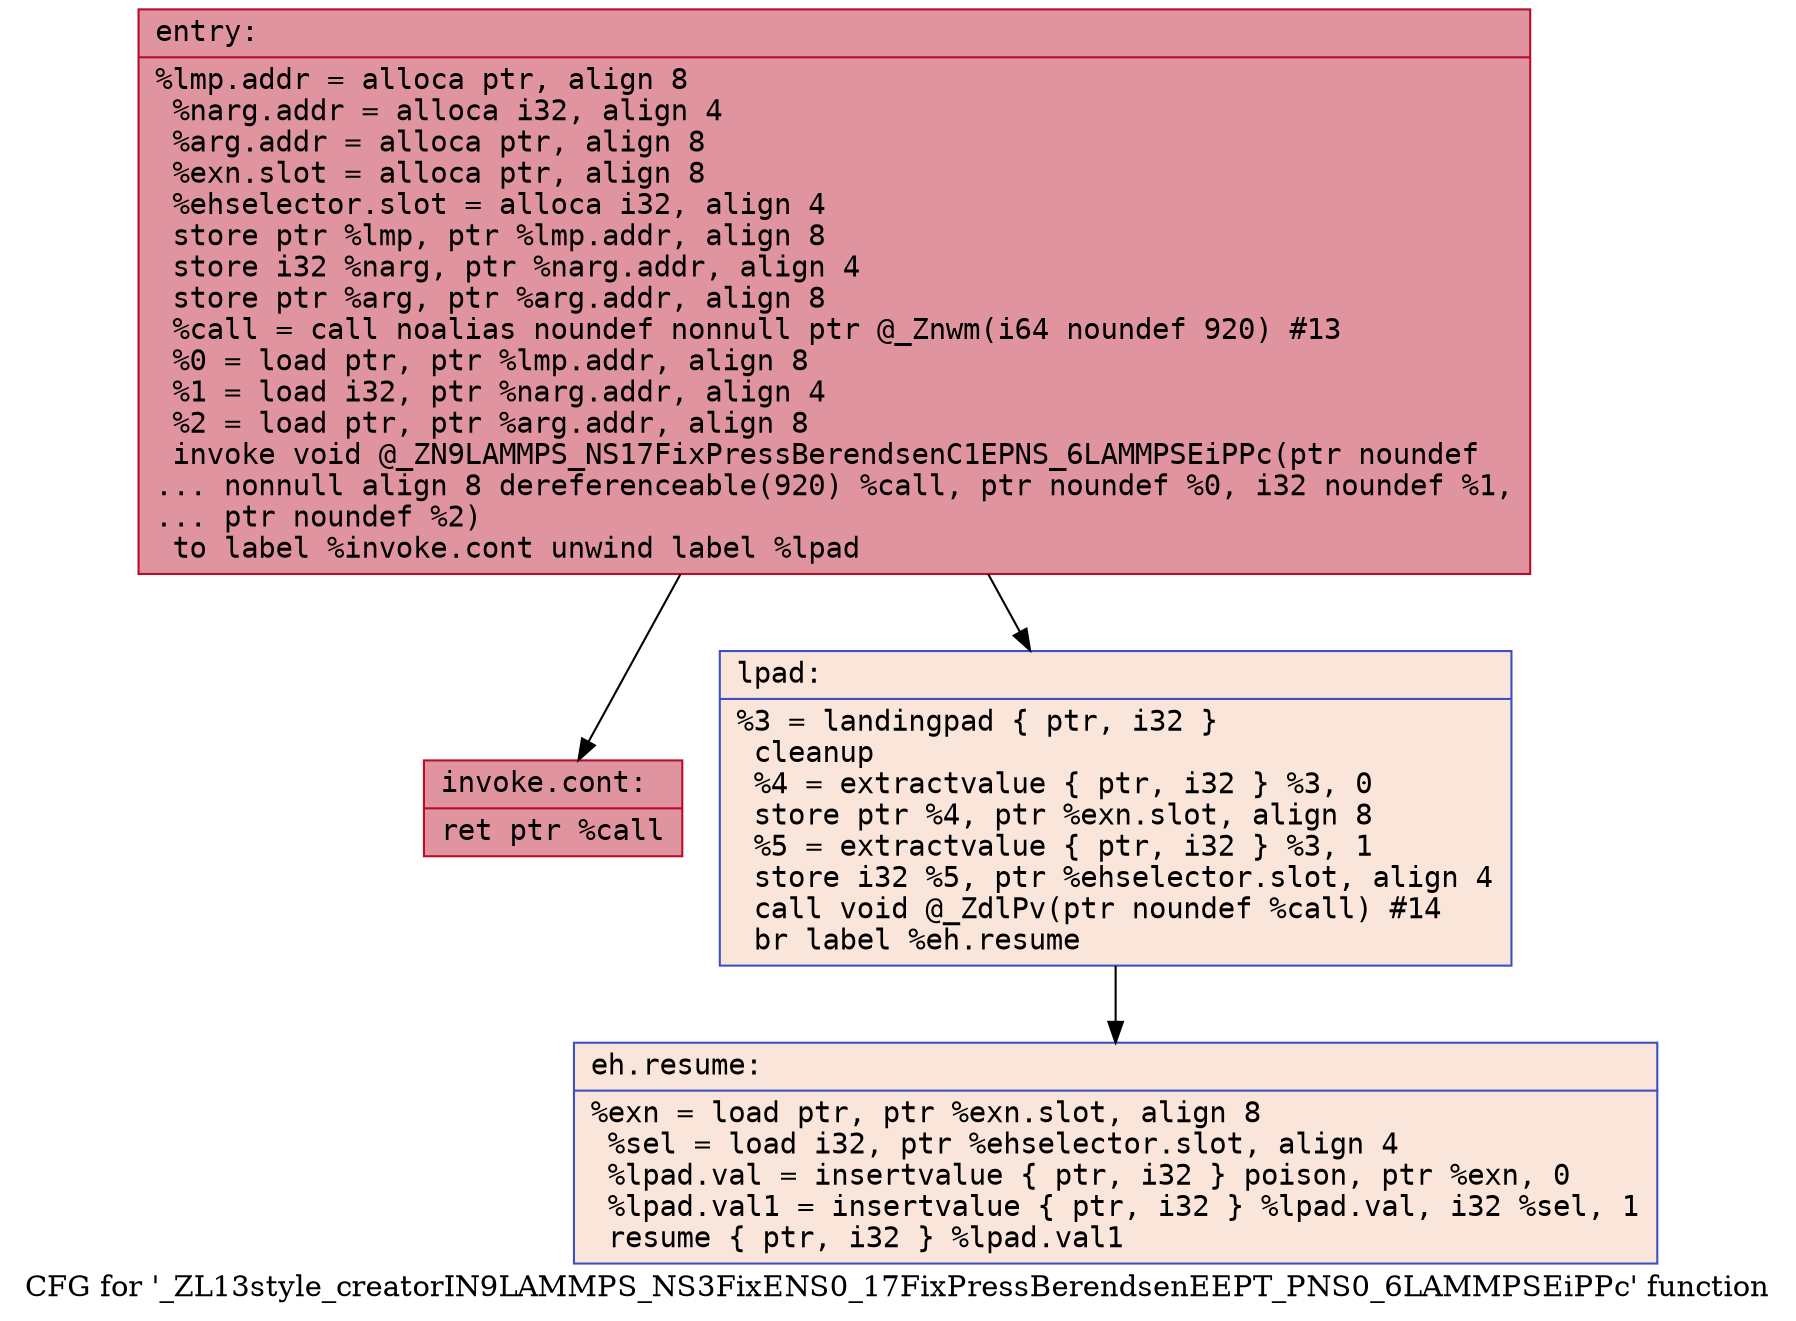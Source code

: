 digraph "CFG for '_ZL13style_creatorIN9LAMMPS_NS3FixENS0_17FixPressBerendsenEEPT_PNS0_6LAMMPSEiPPc' function" {
	label="CFG for '_ZL13style_creatorIN9LAMMPS_NS3FixENS0_17FixPressBerendsenEEPT_PNS0_6LAMMPSEiPPc' function";

	Node0x561f161a1170 [shape=record,color="#b70d28ff", style=filled, fillcolor="#b70d2870" fontname="Courier",label="{entry:\l|  %lmp.addr = alloca ptr, align 8\l  %narg.addr = alloca i32, align 4\l  %arg.addr = alloca ptr, align 8\l  %exn.slot = alloca ptr, align 8\l  %ehselector.slot = alloca i32, align 4\l  store ptr %lmp, ptr %lmp.addr, align 8\l  store i32 %narg, ptr %narg.addr, align 4\l  store ptr %arg, ptr %arg.addr, align 8\l  %call = call noalias noundef nonnull ptr @_Znwm(i64 noundef 920) #13\l  %0 = load ptr, ptr %lmp.addr, align 8\l  %1 = load i32, ptr %narg.addr, align 4\l  %2 = load ptr, ptr %arg.addr, align 8\l  invoke void @_ZN9LAMMPS_NS17FixPressBerendsenC1EPNS_6LAMMPSEiPPc(ptr noundef\l... nonnull align 8 dereferenceable(920) %call, ptr noundef %0, i32 noundef %1,\l... ptr noundef %2)\l          to label %invoke.cont unwind label %lpad\l}"];
	Node0x561f161a1170 -> Node0x561f161a1940[tooltip="entry -> invoke.cont\nProbability 100.00%" ];
	Node0x561f161a1170 -> Node0x561f161a19c0[tooltip="entry -> lpad\nProbability 0.00%" ];
	Node0x561f161a1940 [shape=record,color="#b70d28ff", style=filled, fillcolor="#b70d2870" fontname="Courier",label="{invoke.cont:\l|  ret ptr %call\l}"];
	Node0x561f161a19c0 [shape=record,color="#3d50c3ff", style=filled, fillcolor="#f4c5ad70" fontname="Courier",label="{lpad:\l|  %3 = landingpad \{ ptr, i32 \}\l          cleanup\l  %4 = extractvalue \{ ptr, i32 \} %3, 0\l  store ptr %4, ptr %exn.slot, align 8\l  %5 = extractvalue \{ ptr, i32 \} %3, 1\l  store i32 %5, ptr %ehselector.slot, align 4\l  call void @_ZdlPv(ptr noundef %call) #14\l  br label %eh.resume\l}"];
	Node0x561f161a19c0 -> Node0x561f161a2130[tooltip="lpad -> eh.resume\nProbability 100.00%" ];
	Node0x561f161a2130 [shape=record,color="#3d50c3ff", style=filled, fillcolor="#f4c5ad70" fontname="Courier",label="{eh.resume:\l|  %exn = load ptr, ptr %exn.slot, align 8\l  %sel = load i32, ptr %ehselector.slot, align 4\l  %lpad.val = insertvalue \{ ptr, i32 \} poison, ptr %exn, 0\l  %lpad.val1 = insertvalue \{ ptr, i32 \} %lpad.val, i32 %sel, 1\l  resume \{ ptr, i32 \} %lpad.val1\l}"];
}
